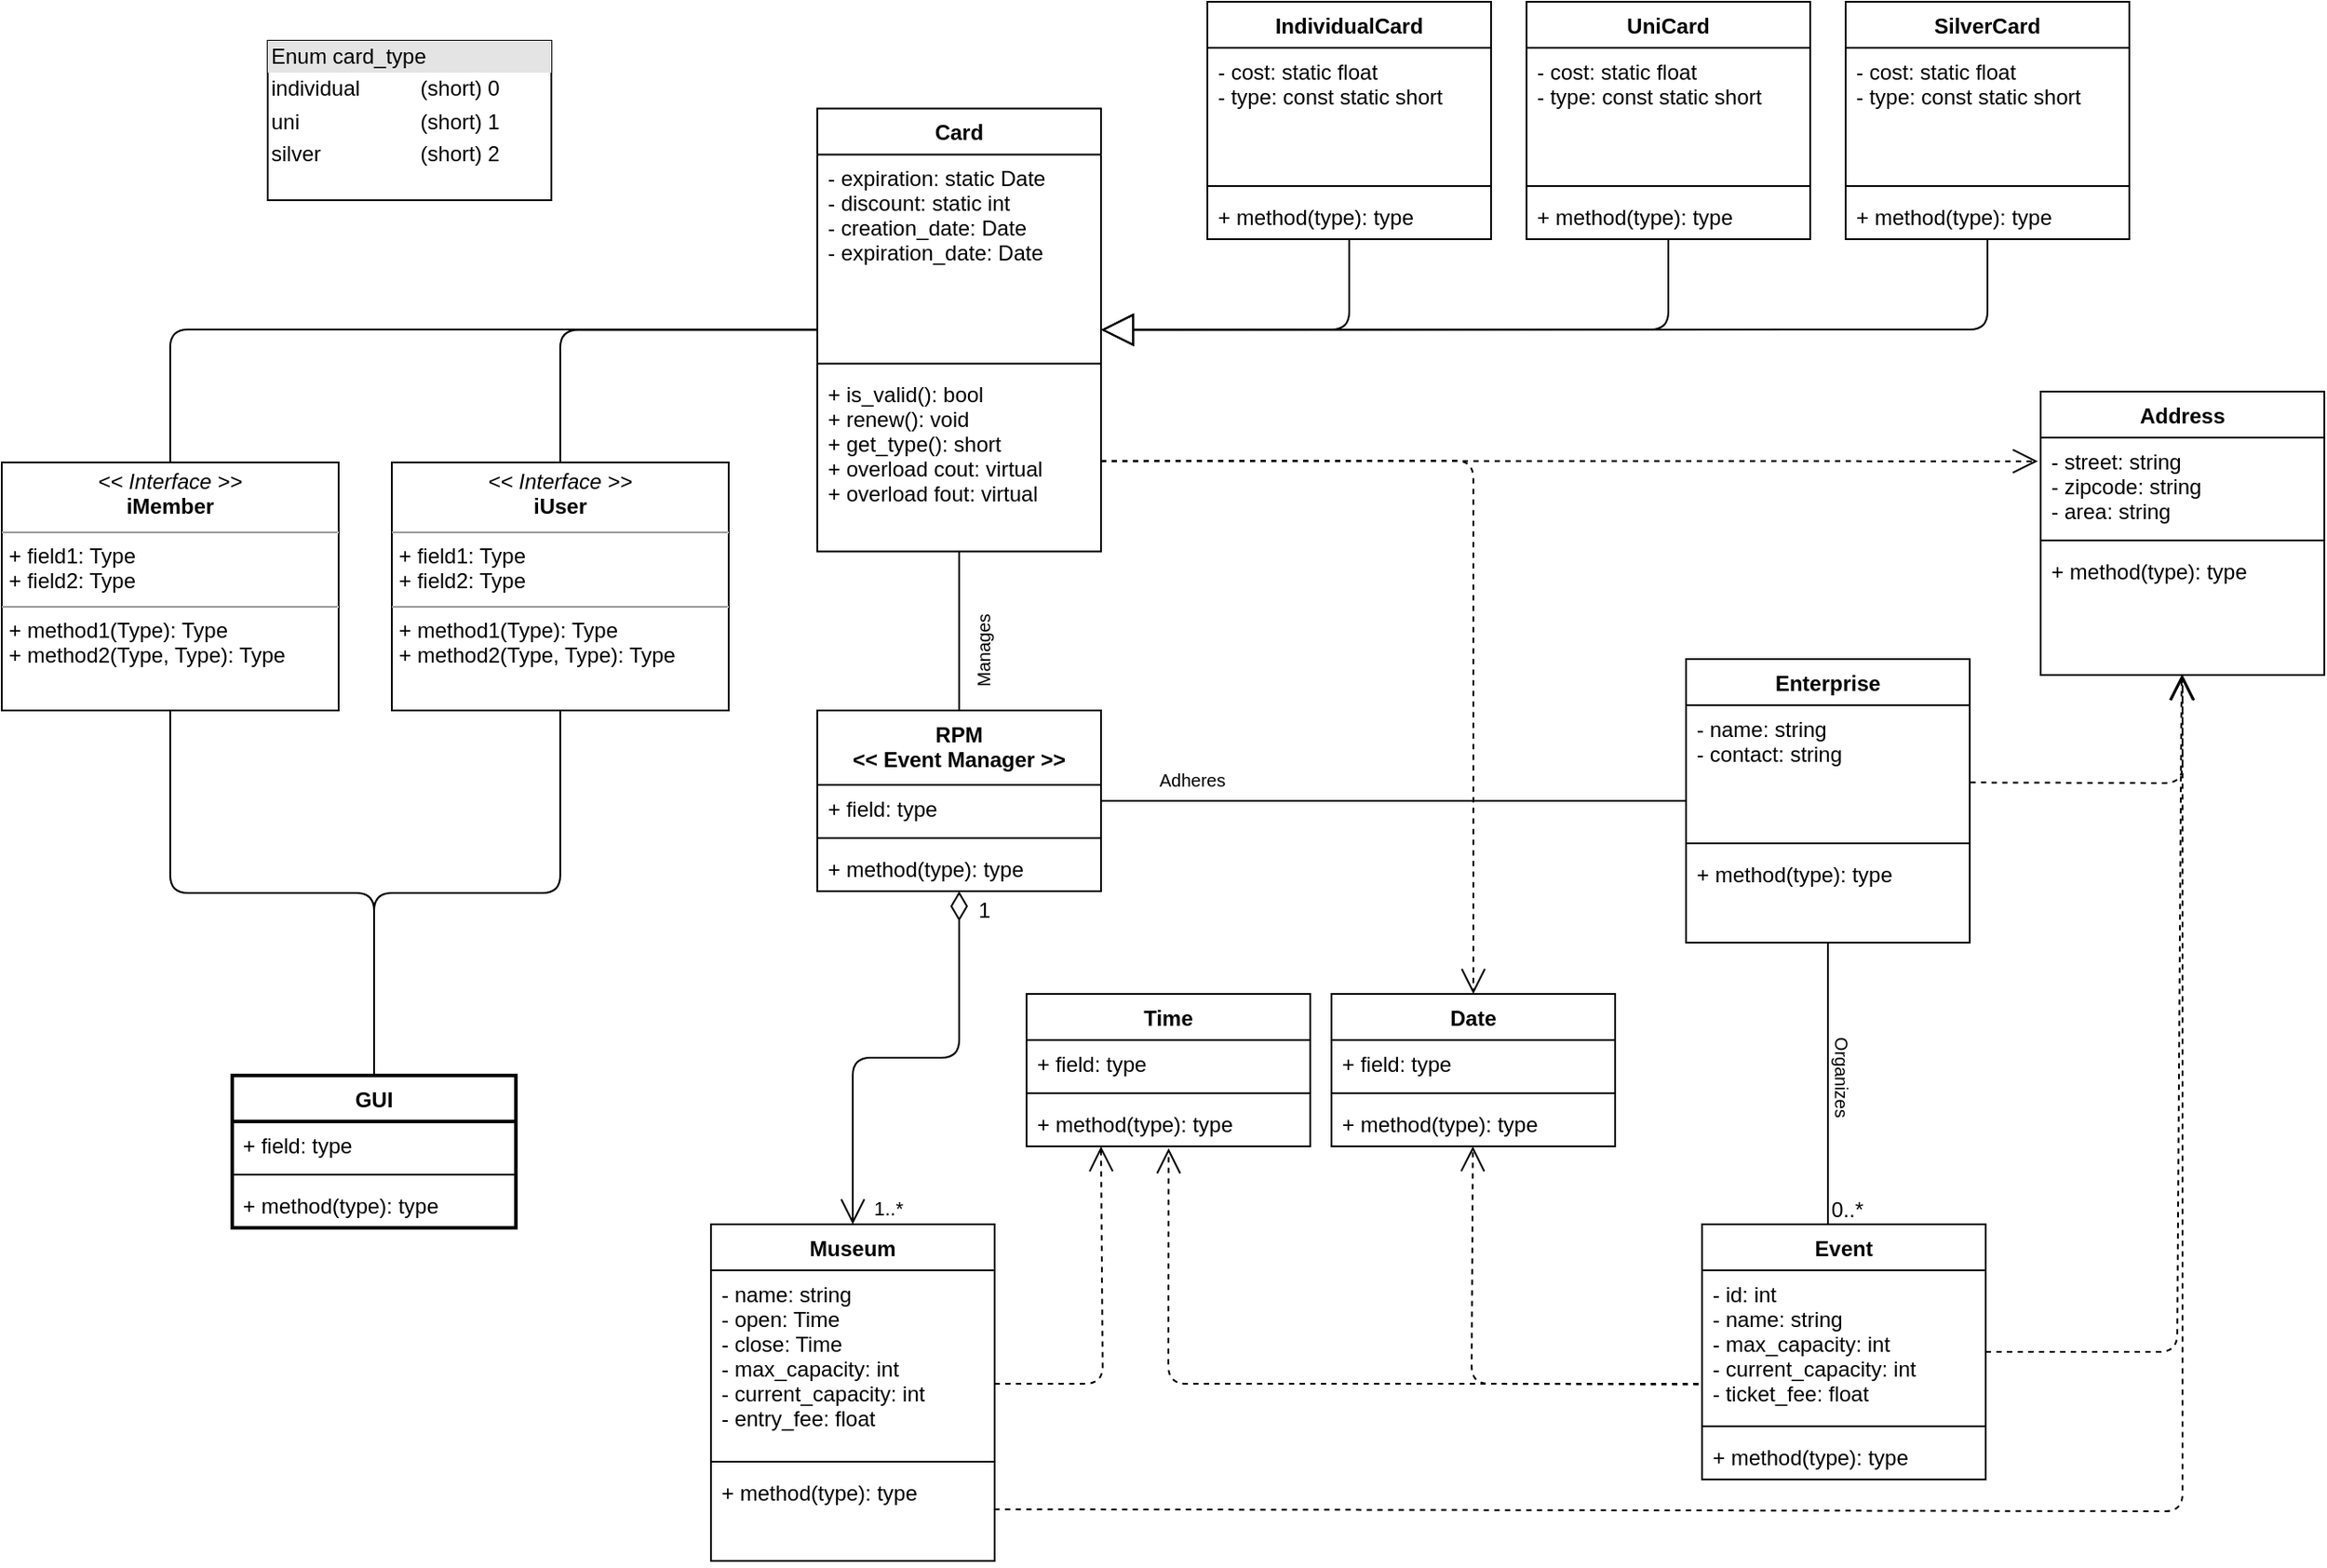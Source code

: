 <mxfile version="12.1.7" type="device" pages="1"><diagram id="D8XGTaFqZGoLo5QnuMcA" name="Page-1"><mxGraphModel dx="1656" dy="888" grid="1" gridSize="10" guides="1" tooltips="1" connect="1" arrows="1" fold="1" page="1" pageScale="1" pageWidth="827" pageHeight="1169" background="#ffffff" math="0" shadow="0"><root><mxCell id="0"/><mxCell id="1" parent="0"/><mxCell id="cP_q0BI7NraoTOVXUbpG-1" value="RPM&#xA;&lt;&lt; Event Manager &gt;&gt;&#xA;" style="swimlane;fontStyle=1;align=center;verticalAlign=top;childLayout=stackLayout;horizontal=1;startSize=42;horizontalStack=0;resizeParent=1;resizeParentMax=0;resizeLast=0;collapsible=1;marginBottom=0;" vertex="1" parent="1"><mxGeometry x="650" y="500" width="160" height="102" as="geometry"/></mxCell><mxCell id="cP_q0BI7NraoTOVXUbpG-2" value="+ field: type" style="text;strokeColor=none;fillColor=none;align=left;verticalAlign=top;spacingLeft=4;spacingRight=4;overflow=hidden;rotatable=0;points=[[0,0.5],[1,0.5]];portConstraint=eastwest;" vertex="1" parent="cP_q0BI7NraoTOVXUbpG-1"><mxGeometry y="42" width="160" height="26" as="geometry"/></mxCell><mxCell id="cP_q0BI7NraoTOVXUbpG-3" value="" style="line;strokeWidth=1;fillColor=none;align=left;verticalAlign=middle;spacingTop=-1;spacingLeft=3;spacingRight=3;rotatable=0;labelPosition=right;points=[];portConstraint=eastwest;" vertex="1" parent="cP_q0BI7NraoTOVXUbpG-1"><mxGeometry y="68" width="160" height="8" as="geometry"/></mxCell><mxCell id="cP_q0BI7NraoTOVXUbpG-4" value="+ method(type): type" style="text;strokeColor=none;fillColor=none;align=left;verticalAlign=top;spacingLeft=4;spacingRight=4;overflow=hidden;rotatable=0;points=[[0,0.5],[1,0.5]];portConstraint=eastwest;" vertex="1" parent="cP_q0BI7NraoTOVXUbpG-1"><mxGeometry y="76" width="160" height="26" as="geometry"/></mxCell><mxCell id="cP_q0BI7NraoTOVXUbpG-5" value="Museum" style="swimlane;fontStyle=1;align=center;verticalAlign=top;childLayout=stackLayout;horizontal=1;startSize=26;horizontalStack=0;resizeParent=1;resizeParentMax=0;resizeLast=0;collapsible=1;marginBottom=0;" vertex="1" parent="1"><mxGeometry x="590" y="790" width="160" height="190" as="geometry"/></mxCell><mxCell id="cP_q0BI7NraoTOVXUbpG-6" value="- name: string&#xA;- open: Time&#xA;- close: Time&#xA;- max_capacity: int&#xA;- current_capacity: int&#xA;- entry_fee: float&#xA;" style="text;strokeColor=none;fillColor=none;align=left;verticalAlign=top;spacingLeft=4;spacingRight=4;overflow=hidden;rotatable=0;points=[[0,0.5],[1,0.5]];portConstraint=eastwest;" vertex="1" parent="cP_q0BI7NraoTOVXUbpG-5"><mxGeometry y="26" width="160" height="104" as="geometry"/></mxCell><mxCell id="cP_q0BI7NraoTOVXUbpG-7" value="" style="line;strokeWidth=1;fillColor=none;align=left;verticalAlign=middle;spacingTop=-1;spacingLeft=3;spacingRight=3;rotatable=0;labelPosition=right;points=[];portConstraint=eastwest;" vertex="1" parent="cP_q0BI7NraoTOVXUbpG-5"><mxGeometry y="130" width="160" height="8" as="geometry"/></mxCell><mxCell id="cP_q0BI7NraoTOVXUbpG-8" value="+ method(type): type" style="text;strokeColor=none;fillColor=none;align=left;verticalAlign=top;spacingLeft=4;spacingRight=4;overflow=hidden;rotatable=0;points=[[0,0.5],[1,0.5]];portConstraint=eastwest;" vertex="1" parent="cP_q0BI7NraoTOVXUbpG-5"><mxGeometry y="138" width="160" height="52" as="geometry"/></mxCell><mxCell id="cP_q0BI7NraoTOVXUbpG-9" value="Address" style="swimlane;fontStyle=1;align=center;verticalAlign=top;childLayout=stackLayout;horizontal=1;startSize=26;horizontalStack=0;resizeParent=1;resizeParentMax=0;resizeLast=0;collapsible=1;marginBottom=0;" vertex="1" parent="1"><mxGeometry x="1340" y="320" width="160" height="160" as="geometry"/></mxCell><mxCell id="cP_q0BI7NraoTOVXUbpG-10" value="- street: string&#xA;- zipcode: string&#xA;- area: string&#xA;" style="text;strokeColor=none;fillColor=none;align=left;verticalAlign=top;spacingLeft=4;spacingRight=4;overflow=hidden;rotatable=0;points=[[0,0.5],[1,0.5]];portConstraint=eastwest;" vertex="1" parent="cP_q0BI7NraoTOVXUbpG-9"><mxGeometry y="26" width="160" height="54" as="geometry"/></mxCell><mxCell id="cP_q0BI7NraoTOVXUbpG-11" value="" style="line;strokeWidth=1;fillColor=none;align=left;verticalAlign=middle;spacingTop=-1;spacingLeft=3;spacingRight=3;rotatable=0;labelPosition=right;points=[];portConstraint=eastwest;" vertex="1" parent="cP_q0BI7NraoTOVXUbpG-9"><mxGeometry y="80" width="160" height="8" as="geometry"/></mxCell><mxCell id="cP_q0BI7NraoTOVXUbpG-12" value="+ method(type): type" style="text;strokeColor=none;fillColor=none;align=left;verticalAlign=top;spacingLeft=4;spacingRight=4;overflow=hidden;rotatable=0;points=[[0,0.5],[1,0.5]];portConstraint=eastwest;" vertex="1" parent="cP_q0BI7NraoTOVXUbpG-9"><mxGeometry y="88" width="160" height="72" as="geometry"/></mxCell><mxCell id="cP_q0BI7NraoTOVXUbpG-13" value="Date" style="swimlane;fontStyle=1;align=center;verticalAlign=top;childLayout=stackLayout;horizontal=1;startSize=26;horizontalStack=0;resizeParent=1;resizeParentMax=0;resizeLast=0;collapsible=1;marginBottom=0;" vertex="1" parent="1"><mxGeometry x="940" y="660" width="160" height="86" as="geometry"><mxRectangle x="990" y="660" width="60" height="26" as="alternateBounds"/></mxGeometry></mxCell><mxCell id="cP_q0BI7NraoTOVXUbpG-14" value="+ field: type" style="text;strokeColor=none;fillColor=none;align=left;verticalAlign=top;spacingLeft=4;spacingRight=4;overflow=hidden;rotatable=0;points=[[0,0.5],[1,0.5]];portConstraint=eastwest;" vertex="1" parent="cP_q0BI7NraoTOVXUbpG-13"><mxGeometry y="26" width="160" height="26" as="geometry"/></mxCell><mxCell id="cP_q0BI7NraoTOVXUbpG-15" value="" style="line;strokeWidth=1;fillColor=none;align=left;verticalAlign=middle;spacingTop=-1;spacingLeft=3;spacingRight=3;rotatable=0;labelPosition=right;points=[];portConstraint=eastwest;" vertex="1" parent="cP_q0BI7NraoTOVXUbpG-13"><mxGeometry y="52" width="160" height="8" as="geometry"/></mxCell><mxCell id="cP_q0BI7NraoTOVXUbpG-16" value="+ method(type): type" style="text;strokeColor=none;fillColor=none;align=left;verticalAlign=top;spacingLeft=4;spacingRight=4;overflow=hidden;rotatable=0;points=[[0,0.5],[1,0.5]];portConstraint=eastwest;" vertex="1" parent="cP_q0BI7NraoTOVXUbpG-13"><mxGeometry y="60" width="160" height="26" as="geometry"/></mxCell><mxCell id="cP_q0BI7NraoTOVXUbpG-17" value="Event" style="swimlane;fontStyle=1;align=center;verticalAlign=top;childLayout=stackLayout;horizontal=1;startSize=26;horizontalStack=0;resizeParent=1;resizeParentMax=0;resizeLast=0;collapsible=1;marginBottom=0;" vertex="1" parent="1"><mxGeometry x="1149" y="790" width="160" height="144" as="geometry"/></mxCell><mxCell id="cP_q0BI7NraoTOVXUbpG-18" value="- id: int&#xA;- name: string&#xA;- max_capacity: int&#xA;- current_capacity: int&#xA;- ticket_fee: float&#xA;" style="text;strokeColor=none;fillColor=none;align=left;verticalAlign=top;spacingLeft=4;spacingRight=4;overflow=hidden;rotatable=0;points=[[0,0.5],[1,0.5]];portConstraint=eastwest;" vertex="1" parent="cP_q0BI7NraoTOVXUbpG-17"><mxGeometry y="26" width="160" height="84" as="geometry"/></mxCell><mxCell id="cP_q0BI7NraoTOVXUbpG-19" value="" style="line;strokeWidth=1;fillColor=none;align=left;verticalAlign=middle;spacingTop=-1;spacingLeft=3;spacingRight=3;rotatable=0;labelPosition=right;points=[];portConstraint=eastwest;" vertex="1" parent="cP_q0BI7NraoTOVXUbpG-17"><mxGeometry y="110" width="160" height="8" as="geometry"/></mxCell><mxCell id="cP_q0BI7NraoTOVXUbpG-20" value="+ method(type): type" style="text;strokeColor=none;fillColor=none;align=left;verticalAlign=top;spacingLeft=4;spacingRight=4;overflow=hidden;rotatable=0;points=[[0,0.5],[1,0.5]];portConstraint=eastwest;" vertex="1" parent="cP_q0BI7NraoTOVXUbpG-17"><mxGeometry y="118" width="160" height="26" as="geometry"/></mxCell><mxCell id="cP_q0BI7NraoTOVXUbpG-21" value="Enterprise" style="swimlane;fontStyle=1;align=center;verticalAlign=top;childLayout=stackLayout;horizontal=1;startSize=26;horizontalStack=0;resizeParent=1;resizeParentMax=0;resizeLast=0;collapsible=1;marginBottom=0;" vertex="1" parent="1"><mxGeometry x="1140" y="471" width="160" height="160" as="geometry"/></mxCell><mxCell id="cP_q0BI7NraoTOVXUbpG-22" value="- name: string&#xA;- contact: string&#xA;" style="text;strokeColor=none;fillColor=none;align=left;verticalAlign=top;spacingLeft=4;spacingRight=4;overflow=hidden;rotatable=0;points=[[0,0.5],[1,0.5]];portConstraint=eastwest;" vertex="1" parent="cP_q0BI7NraoTOVXUbpG-21"><mxGeometry y="26" width="160" height="74" as="geometry"/></mxCell><mxCell id="cP_q0BI7NraoTOVXUbpG-23" value="" style="line;strokeWidth=1;fillColor=none;align=left;verticalAlign=middle;spacingTop=-1;spacingLeft=3;spacingRight=3;rotatable=0;labelPosition=right;points=[];portConstraint=eastwest;" vertex="1" parent="cP_q0BI7NraoTOVXUbpG-21"><mxGeometry y="100" width="160" height="8" as="geometry"/></mxCell><mxCell id="cP_q0BI7NraoTOVXUbpG-24" value="+ method(type): type" style="text;strokeColor=none;fillColor=none;align=left;verticalAlign=top;spacingLeft=4;spacingRight=4;overflow=hidden;rotatable=0;points=[[0,0.5],[1,0.5]];portConstraint=eastwest;" vertex="1" parent="cP_q0BI7NraoTOVXUbpG-21"><mxGeometry y="108" width="160" height="52" as="geometry"/></mxCell><mxCell id="cP_q0BI7NraoTOVXUbpG-33" value="Card" style="swimlane;fontStyle=1;align=center;verticalAlign=top;childLayout=stackLayout;horizontal=1;startSize=26;horizontalStack=0;resizeParent=1;resizeParentMax=0;resizeLast=0;collapsible=1;marginBottom=0;" vertex="1" parent="1"><mxGeometry x="650" y="160.214" width="160" height="250" as="geometry"/></mxCell><mxCell id="cP_q0BI7NraoTOVXUbpG-34" value="- expiration: static Date&#xA;- discount: static int&#xA;- creation_date: Date&#xA;- expiration_date: Date&#xA;&#xA;&#xA;&#xA;" style="text;strokeColor=none;fillColor=none;align=left;verticalAlign=top;spacingLeft=4;spacingRight=4;overflow=hidden;rotatable=0;points=[[0,0.5],[1,0.5]];portConstraint=eastwest;" vertex="1" parent="cP_q0BI7NraoTOVXUbpG-33"><mxGeometry y="26" width="160" height="114" as="geometry"/></mxCell><mxCell id="cP_q0BI7NraoTOVXUbpG-35" value="" style="line;strokeWidth=1;fillColor=none;align=left;verticalAlign=middle;spacingTop=-1;spacingLeft=3;spacingRight=3;rotatable=0;labelPosition=right;points=[];portConstraint=eastwest;" vertex="1" parent="cP_q0BI7NraoTOVXUbpG-33"><mxGeometry y="140" width="160" height="8" as="geometry"/></mxCell><mxCell id="cP_q0BI7NraoTOVXUbpG-36" value="+ is_valid(): bool&#xA;+ renew(): void&#xA;+ get_type(): short&#xA;+ overload cout: virtual&#xA;+ overload fout: virtual&#xA;" style="text;strokeColor=none;fillColor=none;align=left;verticalAlign=top;spacingLeft=4;spacingRight=4;overflow=hidden;rotatable=0;points=[[0,0.5],[1,0.5]];portConstraint=eastwest;" vertex="1" parent="cP_q0BI7NraoTOVXUbpG-33"><mxGeometry y="148" width="160" height="102" as="geometry"/></mxCell><mxCell id="cP_q0BI7NraoTOVXUbpG-37" value="UniCard" style="swimlane;fontStyle=1;align=center;verticalAlign=top;childLayout=stackLayout;horizontal=1;startSize=26;horizontalStack=0;resizeParent=1;resizeParentMax=0;resizeLast=0;collapsible=1;marginBottom=0;" vertex="1" parent="1"><mxGeometry x="1050" y="100" width="160" height="134" as="geometry"/></mxCell><mxCell id="cP_q0BI7NraoTOVXUbpG-38" value="- cost: static float&#xA;- type: const static short&#xA;" style="text;strokeColor=none;fillColor=none;align=left;verticalAlign=top;spacingLeft=4;spacingRight=4;overflow=hidden;rotatable=0;points=[[0,0.5],[1,0.5]];portConstraint=eastwest;" vertex="1" parent="cP_q0BI7NraoTOVXUbpG-37"><mxGeometry y="26" width="160" height="74" as="geometry"/></mxCell><mxCell id="cP_q0BI7NraoTOVXUbpG-39" value="" style="line;strokeWidth=1;fillColor=none;align=left;verticalAlign=middle;spacingTop=-1;spacingLeft=3;spacingRight=3;rotatable=0;labelPosition=right;points=[];portConstraint=eastwest;" vertex="1" parent="cP_q0BI7NraoTOVXUbpG-37"><mxGeometry y="100" width="160" height="8" as="geometry"/></mxCell><mxCell id="cP_q0BI7NraoTOVXUbpG-40" value="+ method(type): type" style="text;strokeColor=none;fillColor=none;align=left;verticalAlign=top;spacingLeft=4;spacingRight=4;overflow=hidden;rotatable=0;points=[[0,0.5],[1,0.5]];portConstraint=eastwest;" vertex="1" parent="cP_q0BI7NraoTOVXUbpG-37"><mxGeometry y="108" width="160" height="26" as="geometry"/></mxCell><mxCell id="cP_q0BI7NraoTOVXUbpG-41" value="SilverCard" style="swimlane;fontStyle=1;align=center;verticalAlign=top;childLayout=stackLayout;horizontal=1;startSize=26;horizontalStack=0;resizeParent=1;resizeParentMax=0;resizeLast=0;collapsible=1;marginBottom=0;" vertex="1" parent="1"><mxGeometry x="1230" y="100" width="160" height="134" as="geometry"/></mxCell><mxCell id="cP_q0BI7NraoTOVXUbpG-42" value="- cost: static float&#xA;- type: const static short&#xA;" style="text;strokeColor=none;fillColor=none;align=left;verticalAlign=top;spacingLeft=4;spacingRight=4;overflow=hidden;rotatable=0;points=[[0,0.5],[1,0.5]];portConstraint=eastwest;" vertex="1" parent="cP_q0BI7NraoTOVXUbpG-41"><mxGeometry y="26" width="160" height="74" as="geometry"/></mxCell><mxCell id="cP_q0BI7NraoTOVXUbpG-43" value="" style="line;strokeWidth=1;fillColor=none;align=left;verticalAlign=middle;spacingTop=-1;spacingLeft=3;spacingRight=3;rotatable=0;labelPosition=right;points=[];portConstraint=eastwest;" vertex="1" parent="cP_q0BI7NraoTOVXUbpG-41"><mxGeometry y="100" width="160" height="8" as="geometry"/></mxCell><mxCell id="cP_q0BI7NraoTOVXUbpG-44" value="+ method(type): type" style="text;strokeColor=none;fillColor=none;align=left;verticalAlign=top;spacingLeft=4;spacingRight=4;overflow=hidden;rotatable=0;points=[[0,0.5],[1,0.5]];portConstraint=eastwest;" vertex="1" parent="cP_q0BI7NraoTOVXUbpG-41"><mxGeometry y="108" width="160" height="26" as="geometry"/></mxCell><mxCell id="cP_q0BI7NraoTOVXUbpG-45" value="IndividualCard" style="swimlane;fontStyle=1;align=center;verticalAlign=top;childLayout=stackLayout;horizontal=1;startSize=26;horizontalStack=0;resizeParent=1;resizeParentMax=0;resizeLast=0;collapsible=1;marginBottom=0;" vertex="1" parent="1"><mxGeometry x="870" y="100" width="160" height="134" as="geometry"/></mxCell><mxCell id="cP_q0BI7NraoTOVXUbpG-46" value="- cost: static float&#xA;- type: const static short&#xA;" style="text;strokeColor=none;fillColor=none;align=left;verticalAlign=top;spacingLeft=4;spacingRight=4;overflow=hidden;rotatable=0;points=[[0,0.5],[1,0.5]];portConstraint=eastwest;" vertex="1" parent="cP_q0BI7NraoTOVXUbpG-45"><mxGeometry y="26" width="160" height="74" as="geometry"/></mxCell><mxCell id="cP_q0BI7NraoTOVXUbpG-47" value="" style="line;strokeWidth=1;fillColor=none;align=left;verticalAlign=middle;spacingTop=-1;spacingLeft=3;spacingRight=3;rotatable=0;labelPosition=right;points=[];portConstraint=eastwest;" vertex="1" parent="cP_q0BI7NraoTOVXUbpG-45"><mxGeometry y="100" width="160" height="8" as="geometry"/></mxCell><mxCell id="cP_q0BI7NraoTOVXUbpG-48" value="+ method(type): type" style="text;strokeColor=none;fillColor=none;align=left;verticalAlign=top;spacingLeft=4;spacingRight=4;overflow=hidden;rotatable=0;points=[[0,0.5],[1,0.5]];portConstraint=eastwest;" vertex="1" parent="cP_q0BI7NraoTOVXUbpG-45"><mxGeometry y="108" width="160" height="26" as="geometry"/></mxCell><mxCell id="cP_q0BI7NraoTOVXUbpG-49" value="&lt;div style=&quot;box-sizing: border-box ; width: 100% ; background: #e4e4e4 ; padding: 2px&quot;&gt;Enum card_type&lt;br&gt;&lt;/div&gt;&lt;table style=&quot;width: 100% ; font-size: 1em&quot; cellspacing=&quot;0&quot; cellpadding=&quot;2&quot;&gt;&lt;tbody&gt;&lt;tr&gt;&lt;td&gt;individual&lt;/td&gt;&lt;td&gt;(short) 0&lt;br&gt;&lt;/td&gt;&lt;/tr&gt;&lt;tr&gt;&lt;td&gt;uni&lt;br&gt;&lt;/td&gt;&lt;td&gt;(short) 1&lt;br&gt;&lt;/td&gt;&lt;/tr&gt;&lt;tr&gt;&lt;td&gt;silver&lt;br&gt;&lt;/td&gt;&lt;td&gt;(short) 2&lt;br&gt;&lt;/td&gt;&lt;/tr&gt;&lt;/tbody&gt;&lt;/table&gt;" style="verticalAlign=top;align=left;overflow=fill;html=1;" vertex="1" parent="1"><mxGeometry x="340" y="122" width="160" height="90" as="geometry"/></mxCell><mxCell id="cP_q0BI7NraoTOVXUbpG-50" value="1..*" style="endArrow=open;html=1;endSize=12;startArrow=diamondThin;startSize=14;startFill=0;edgeStyle=orthogonalEdgeStyle;align=left;verticalAlign=bottom;" edge="1" parent="1" source="cP_q0BI7NraoTOVXUbpG-1" target="cP_q0BI7NraoTOVXUbpG-5"><mxGeometry x="1" y="10" relative="1" as="geometry"><mxPoint x="160" y="900" as="sourcePoint"/><mxPoint x="320" y="900" as="targetPoint"/><mxPoint as="offset"/></mxGeometry></mxCell><mxCell id="cP_q0BI7NraoTOVXUbpG-53" value="" style="endArrow=open;endSize=12;dashed=1;html=1;exitX=1;exitY=0.615;exitDx=0;exitDy=0;exitPerimeter=0;" edge="1" parent="1" source="cP_q0BI7NraoTOVXUbpG-6"><mxGeometry width="160" relative="1" as="geometry"><mxPoint x="751" y="850" as="sourcePoint"/><mxPoint x="810" y="746" as="targetPoint"/><Array as="points"><mxPoint x="811" y="880"/></Array></mxGeometry></mxCell><mxCell id="cP_q0BI7NraoTOVXUbpG-54" value="" style="endArrow=open;endSize=12;dashed=1;html=1;exitX=-0.012;exitY=0.767;exitDx=0;exitDy=0;exitPerimeter=0;" edge="1" parent="1" source="cP_q0BI7NraoTOVXUbpG-18" target="cP_q0BI7NraoTOVXUbpG-13"><mxGeometry width="160" relative="1" as="geometry"><mxPoint x="1149" y="870" as="sourcePoint"/><mxPoint x="1010" y="862.692" as="targetPoint"/><Array as="points"><mxPoint x="1019" y="880"/></Array></mxGeometry></mxCell><mxCell id="cP_q0BI7NraoTOVXUbpG-55" value="" style="endArrow=open;endSize=12;dashed=1;html=1;" edge="1" parent="1" source="cP_q0BI7NraoTOVXUbpG-17" target="cP_q0BI7NraoTOVXUbpG-9"><mxGeometry width="160" relative="1" as="geometry"><mxPoint x="1030" y="690" as="sourcePoint"/><mxPoint x="1190" y="690" as="targetPoint"/><Array as="points"><mxPoint x="1417" y="862"/></Array></mxGeometry></mxCell><mxCell id="cP_q0BI7NraoTOVXUbpG-66" value="&lt;div&gt;&lt;br&gt;&lt;/div&gt;&lt;div&gt;&lt;br&gt;&lt;/div&gt;" style="endArrow=block;endSize=16;endFill=0;html=1;" edge="1" parent="1" source="cP_q0BI7NraoTOVXUbpG-45" target="cP_q0BI7NraoTOVXUbpG-33"><mxGeometry width="160" relative="1" as="geometry"><mxPoint x="240" y="550" as="sourcePoint"/><mxPoint x="400" y="550" as="targetPoint"/><Array as="points"><mxPoint x="950" y="285"/></Array></mxGeometry></mxCell><mxCell id="cP_q0BI7NraoTOVXUbpG-70" value="" style="endArrow=block;endSize=16;endFill=0;html=1;" edge="1" parent="1" source="cP_q0BI7NraoTOVXUbpG-37" target="cP_q0BI7NraoTOVXUbpG-33"><mxGeometry x="-0.081" y="46" width="160" relative="1" as="geometry"><mxPoint x="570" y="270" as="sourcePoint"/><mxPoint x="730" y="270" as="targetPoint"/><Array as="points"><mxPoint x="1130" y="285"/></Array><mxPoint as="offset"/></mxGeometry></mxCell><mxCell id="cP_q0BI7NraoTOVXUbpG-71" value="" style="endArrow=block;endSize=16;endFill=0;html=1;" edge="1" parent="1" source="cP_q0BI7NraoTOVXUbpG-41" target="cP_q0BI7NraoTOVXUbpG-33"><mxGeometry width="160" relative="1" as="geometry"><mxPoint x="410" y="560" as="sourcePoint"/><mxPoint x="570" y="560" as="targetPoint"/><Array as="points"><mxPoint x="1310" y="285"/></Array></mxGeometry></mxCell><mxCell id="cP_q0BI7NraoTOVXUbpG-76" value="" style="endArrow=none;html=1;edgeStyle=orthogonalEdgeStyle;" edge="1" parent="1" source="cP_q0BI7NraoTOVXUbpG-1" target="cP_q0BI7NraoTOVXUbpG-21"><mxGeometry relative="1" as="geometry"><mxPoint x="350" y="640" as="sourcePoint"/><mxPoint x="510" y="640" as="targetPoint"/></mxGeometry></mxCell><mxCell id="cP_q0BI7NraoTOVXUbpG-77" value="Adheres" style="resizable=0;html=1;align=left;verticalAlign=bottom;labelBackgroundColor=#ffffff;fontSize=10;" connectable="0" vertex="1" parent="cP_q0BI7NraoTOVXUbpG-76"><mxGeometry x="-1" relative="1" as="geometry"><mxPoint x="31" y="-3.5" as="offset"/></mxGeometry></mxCell><mxCell id="cP_q0BI7NraoTOVXUbpG-79" value="" style="endArrow=none;html=1;edgeStyle=orthogonalEdgeStyle;" edge="1" parent="1" source="cP_q0BI7NraoTOVXUbpG-1" target="cP_q0BI7NraoTOVXUbpG-33"><mxGeometry relative="1" as="geometry"><mxPoint x="360" y="650" as="sourcePoint"/><mxPoint x="900" y="410" as="targetPoint"/></mxGeometry></mxCell><mxCell id="cP_q0BI7NraoTOVXUbpG-80" value="Manages" style="resizable=0;html=1;align=left;verticalAlign=bottom;labelBackgroundColor=#ffffff;fontSize=10;direction=west;rotation=-90;" connectable="0" vertex="1" parent="cP_q0BI7NraoTOVXUbpG-79"><mxGeometry x="-1" relative="1" as="geometry"><mxPoint x="22" y="-11" as="offset"/></mxGeometry></mxCell><mxCell id="cP_q0BI7NraoTOVXUbpG-82" value="" style="endArrow=none;html=1;edgeStyle=orthogonalEdgeStyle;" edge="1" parent="1" source="cP_q0BI7NraoTOVXUbpG-21" target="cP_q0BI7NraoTOVXUbpG-17"><mxGeometry relative="1" as="geometry"><mxPoint x="1180" y="470" as="sourcePoint"/><mxPoint x="530" y="660" as="targetPoint"/><Array as="points"><mxPoint x="1190" y="551"/></Array></mxGeometry></mxCell><mxCell id="cP_q0BI7NraoTOVXUbpG-84" value="Organizes" style="resizable=0;html=1;align=right;verticalAlign=bottom;labelBackgroundColor=#ffffff;fontSize=10;rotation=90;" connectable="0" vertex="1" parent="cP_q0BI7NraoTOVXUbpG-82"><mxGeometry x="1" relative="1" as="geometry"><mxPoint y="-60" as="offset"/></mxGeometry></mxCell><mxCell id="cP_q0BI7NraoTOVXUbpG-86" value="&lt;p style=&quot;margin: 0px ; margin-top: 4px ; text-align: center&quot;&gt;&lt;i&gt;&amp;lt;&amp;lt; Interface &amp;gt;&amp;gt;&lt;/i&gt;&lt;br&gt;&lt;b&gt;iUser&lt;/b&gt;&lt;/p&gt;&lt;hr size=&quot;1&quot;&gt;&lt;p style=&quot;margin: 0px ; margin-left: 4px&quot;&gt;+ field1: Type&lt;br&gt;+ field2: Type&lt;/p&gt;&lt;hr size=&quot;1&quot;&gt;&lt;p style=&quot;margin: 0px ; margin-left: 4px&quot;&gt;+ method1(Type): Type&lt;br&gt;+ method2(Type, Type): Type&lt;/p&gt;" style="verticalAlign=top;align=left;overflow=fill;fontSize=12;fontFamily=Helvetica;html=1;" vertex="1" parent="1"><mxGeometry x="410" y="360" width="190" height="140" as="geometry"/></mxCell><mxCell id="cP_q0BI7NraoTOVXUbpG-90" value="GUI" style="swimlane;fontStyle=1;align=center;verticalAlign=top;childLayout=stackLayout;horizontal=1;startSize=26;horizontalStack=0;resizeParent=1;resizeParentMax=0;resizeLast=0;collapsible=1;marginBottom=0;strokeWidth=2;" vertex="1" parent="1"><mxGeometry x="320" y="706" width="160" height="86" as="geometry"/></mxCell><mxCell id="cP_q0BI7NraoTOVXUbpG-91" value="+ field: type" style="text;strokeColor=none;fillColor=none;align=left;verticalAlign=top;spacingLeft=4;spacingRight=4;overflow=hidden;rotatable=0;points=[[0,0.5],[1,0.5]];portConstraint=eastwest;" vertex="1" parent="cP_q0BI7NraoTOVXUbpG-90"><mxGeometry y="26" width="160" height="26" as="geometry"/></mxCell><mxCell id="cP_q0BI7NraoTOVXUbpG-92" value="" style="line;strokeWidth=1;fillColor=none;align=left;verticalAlign=middle;spacingTop=-1;spacingLeft=3;spacingRight=3;rotatable=0;labelPosition=right;points=[];portConstraint=eastwest;" vertex="1" parent="cP_q0BI7NraoTOVXUbpG-90"><mxGeometry y="52" width="160" height="8" as="geometry"/></mxCell><mxCell id="cP_q0BI7NraoTOVXUbpG-93" value="+ method(type): type" style="text;strokeColor=none;fillColor=none;align=left;verticalAlign=top;spacingLeft=4;spacingRight=4;overflow=hidden;rotatable=0;points=[[0,0.5],[1,0.5]];portConstraint=eastwest;" vertex="1" parent="cP_q0BI7NraoTOVXUbpG-90"><mxGeometry y="60" width="160" height="26" as="geometry"/></mxCell><mxCell id="cP_q0BI7NraoTOVXUbpG-94" value="" style="endArrow=none;html=1;edgeStyle=orthogonalEdgeStyle;exitX=0.5;exitY=0;exitDx=0;exitDy=0;" edge="1" parent="1" source="cP_q0BI7NraoTOVXUbpG-86" target="cP_q0BI7NraoTOVXUbpG-33"><mxGeometry relative="1" as="geometry"><mxPoint x="540" y="340" as="sourcePoint"/><mxPoint x="530" y="260" as="targetPoint"/></mxGeometry></mxCell><mxCell id="cP_q0BI7NraoTOVXUbpG-109" value="" style="shape=image;html=1;verticalAlign=top;verticalLabelPosition=bottom;labelBackgroundColor=#ffffff;imageAspect=0;aspect=fixed;image=https://cdn4.iconfinder.com/data/icons/ionicons/512/icon-arrow-up-b-128.png;strokeWidth=2;rotation=180;direction=east;" vertex="1" parent="1"><mxGeometry x="1218.5" y="727" width="21" height="21" as="geometry"/></mxCell><mxCell id="cP_q0BI7NraoTOVXUbpG-112" value="" style="shape=image;html=1;verticalAlign=top;verticalLabelPosition=bottom;labelBackgroundColor=#ffffff;imageAspect=0;aspect=fixed;image=https://cdn4.iconfinder.com/data/icons/ionicons/512/icon-arrow-up-b-128.png;strokeWidth=2;rotation=90;direction=west;" vertex="1" parent="1"><mxGeometry x="827" y="530" width="21" height="21" as="geometry"/></mxCell><mxCell id="cP_q0BI7NraoTOVXUbpG-119" value="" style="endArrow=open;endSize=12;dashed=1;html=1;exitX=1;exitY=0.5;exitDx=0;exitDy=0;entryX=-0.01;entryY=0.247;entryDx=0;entryDy=0;entryPerimeter=0;" edge="1" parent="1" source="cP_q0BI7NraoTOVXUbpG-36" target="cP_q0BI7NraoTOVXUbpG-10"><mxGeometry width="160" relative="1" as="geometry"><mxPoint x="950" y="390" as="sourcePoint"/><mxPoint x="1110" y="390" as="targetPoint"/><Array as="points"/></mxGeometry></mxCell><mxCell id="cP_q0BI7NraoTOVXUbpG-120" value="0..*" style="text;html=1;resizable=0;points=[];autosize=1;align=left;verticalAlign=top;spacingTop=-4;" vertex="1" parent="1"><mxGeometry x="1220" y="772" width="30" height="20" as="geometry"/></mxCell><mxCell id="cP_q0BI7NraoTOVXUbpG-121" value="" style="shape=image;html=1;verticalAlign=top;verticalLabelPosition=bottom;labelBackgroundColor=#ffffff;imageAspect=0;aspect=fixed;image=https://cdn4.iconfinder.com/data/icons/ionicons/512/icon-arrow-up-b-128.png;strokeWidth=2;rotation=90;direction=north;" vertex="1" parent="1"><mxGeometry x="733" y="425" width="21" height="21" as="geometry"/></mxCell><mxCell id="cP_q0BI7NraoTOVXUbpG-122" value="" style="endArrow=open;endSize=12;dashed=1;html=1;exitX=1;exitY=0.5;exitDx=0;exitDy=0;entryX=0.5;entryY=0;entryDx=0;entryDy=0;" edge="1" parent="1" source="cP_q0BI7NraoTOVXUbpG-36" target="cP_q0BI7NraoTOVXUbpG-13"><mxGeometry x="0.002" y="-1" width="160" relative="1" as="geometry"><mxPoint x="820" y="369.214" as="sourcePoint"/><mxPoint x="1290" y="367.322" as="targetPoint"/><Array as="points"><mxPoint x="1020" y="359"/></Array><mxPoint as="offset"/></mxGeometry></mxCell><mxCell id="cP_q0BI7NraoTOVXUbpG-129" value="&lt;p style=&quot;margin: 0px ; margin-top: 4px ; text-align: center&quot;&gt;&lt;i&gt;&amp;lt;&amp;lt; Interface &amp;gt;&amp;gt;&lt;/i&gt;&lt;br&gt;&lt;b&gt;iMember&lt;/b&gt;&lt;/p&gt;&lt;hr size=&quot;1&quot;&gt;&lt;p style=&quot;margin: 0px ; margin-left: 4px&quot;&gt;+ field1: Type&lt;br&gt;+ field2: Type&lt;/p&gt;&lt;hr size=&quot;1&quot;&gt;&lt;p style=&quot;margin: 0px ; margin-left: 4px&quot;&gt;+ method1(Type): Type&lt;br&gt;+ method2(Type, Type): Type&lt;/p&gt;" style="verticalAlign=top;align=left;overflow=fill;fontSize=12;fontFamily=Helvetica;html=1;" vertex="1" parent="1"><mxGeometry x="190" y="360" width="190" height="140" as="geometry"/></mxCell><mxCell id="cP_q0BI7NraoTOVXUbpG-130" value="" style="endArrow=none;html=1;edgeStyle=orthogonalEdgeStyle;" edge="1" parent="1" source="cP_q0BI7NraoTOVXUbpG-129" target="cP_q0BI7NraoTOVXUbpG-33"><mxGeometry relative="1" as="geometry"><mxPoint x="220" y="290" as="sourcePoint"/><mxPoint x="380" y="290" as="targetPoint"/><Array as="points"><mxPoint x="285" y="285"/></Array></mxGeometry></mxCell><mxCell id="cP_q0BI7NraoTOVXUbpG-133" value="" style="endArrow=none;html=1;edgeStyle=orthogonalEdgeStyle;entryX=0.5;entryY=0;entryDx=0;entryDy=0;" edge="1" parent="1" source="cP_q0BI7NraoTOVXUbpG-129" target="cP_q0BI7NraoTOVXUbpG-90"><mxGeometry relative="1" as="geometry"><mxPoint x="230" y="300" as="sourcePoint"/><mxPoint x="390" y="300" as="targetPoint"/></mxGeometry></mxCell><mxCell id="cP_q0BI7NraoTOVXUbpG-134" value="" style="endArrow=none;html=1;edgeStyle=orthogonalEdgeStyle;" edge="1" parent="1" source="cP_q0BI7NraoTOVXUbpG-90" target="cP_q0BI7NraoTOVXUbpG-86"><mxGeometry relative="1" as="geometry"><mxPoint x="240" y="310" as="sourcePoint"/><mxPoint x="400" y="310" as="targetPoint"/></mxGeometry></mxCell><mxCell id="cP_q0BI7NraoTOVXUbpG-138" value="" style="endArrow=open;endSize=12;dashed=1;html=1;exitX=0.999;exitY=0.439;exitDx=0;exitDy=0;exitPerimeter=0;" edge="1" parent="1" source="cP_q0BI7NraoTOVXUbpG-8" target="cP_q0BI7NraoTOVXUbpG-9"><mxGeometry width="160" relative="1" as="geometry"><mxPoint x="1280" y="843" as="sourcePoint"/><mxPoint x="1370" y="490" as="targetPoint"/><Array as="points"><mxPoint x="1420" y="952"/></Array></mxGeometry></mxCell><mxCell id="cP_q0BI7NraoTOVXUbpG-139" value="Time" style="swimlane;fontStyle=1;align=center;verticalAlign=top;childLayout=stackLayout;horizontal=1;startSize=26;horizontalStack=0;resizeParent=1;resizeParentMax=0;resizeLast=0;collapsible=1;marginBottom=0;strokeWidth=1;" vertex="1" parent="1"><mxGeometry x="768" y="660" width="160" height="86" as="geometry"/></mxCell><mxCell id="cP_q0BI7NraoTOVXUbpG-140" value="+ field: type" style="text;strokeColor=none;fillColor=none;align=left;verticalAlign=top;spacingLeft=4;spacingRight=4;overflow=hidden;rotatable=0;points=[[0,0.5],[1,0.5]];portConstraint=eastwest;" vertex="1" parent="cP_q0BI7NraoTOVXUbpG-139"><mxGeometry y="26" width="160" height="26" as="geometry"/></mxCell><mxCell id="cP_q0BI7NraoTOVXUbpG-141" value="" style="line;strokeWidth=1;fillColor=none;align=left;verticalAlign=middle;spacingTop=-1;spacingLeft=3;spacingRight=3;rotatable=0;labelPosition=right;points=[];portConstraint=eastwest;" vertex="1" parent="cP_q0BI7NraoTOVXUbpG-139"><mxGeometry y="52" width="160" height="8" as="geometry"/></mxCell><mxCell id="cP_q0BI7NraoTOVXUbpG-142" value="+ method(type): type" style="text;strokeColor=none;fillColor=none;align=left;verticalAlign=top;spacingLeft=4;spacingRight=4;overflow=hidden;rotatable=0;points=[[0,0.5],[1,0.5]];portConstraint=eastwest;" vertex="1" parent="cP_q0BI7NraoTOVXUbpG-139"><mxGeometry y="60" width="160" height="26" as="geometry"/></mxCell><mxCell id="cP_q0BI7NraoTOVXUbpG-149" value="1" style="text;html=1;resizable=0;points=[];autosize=1;align=left;verticalAlign=top;spacingTop=-4;" vertex="1" parent="1"><mxGeometry x="739" y="603" width="20" height="20" as="geometry"/></mxCell><mxCell id="cP_q0BI7NraoTOVXUbpG-156" value="" style="endArrow=open;endSize=12;dashed=1;html=1;exitX=1.002;exitY=0.59;exitDx=0;exitDy=0;exitPerimeter=0;" edge="1" parent="1" source="cP_q0BI7NraoTOVXUbpG-22"><mxGeometry x="-0.25" y="30" width="160" relative="1" as="geometry"><mxPoint x="1320" y="560" as="sourcePoint"/><mxPoint x="1420" y="480" as="targetPoint"/><Array as="points"><mxPoint x="1420" y="541"/></Array><mxPoint as="offset"/></mxGeometry></mxCell><mxCell id="cP_q0BI7NraoTOVXUbpG-157" value="" style="endArrow=open;endSize=12;dashed=1;html=1;entryX=0.501;entryY=1.044;entryDx=0;entryDy=0;entryPerimeter=0;" edge="1" parent="1" target="cP_q0BI7NraoTOVXUbpG-142"><mxGeometry width="160" relative="1" as="geometry"><mxPoint x="1147" y="880" as="sourcePoint"/><mxPoint x="848" y="770" as="targetPoint"/><Array as="points"><mxPoint x="848" y="880"/></Array></mxGeometry></mxCell></root></mxGraphModel></diagram></mxfile>